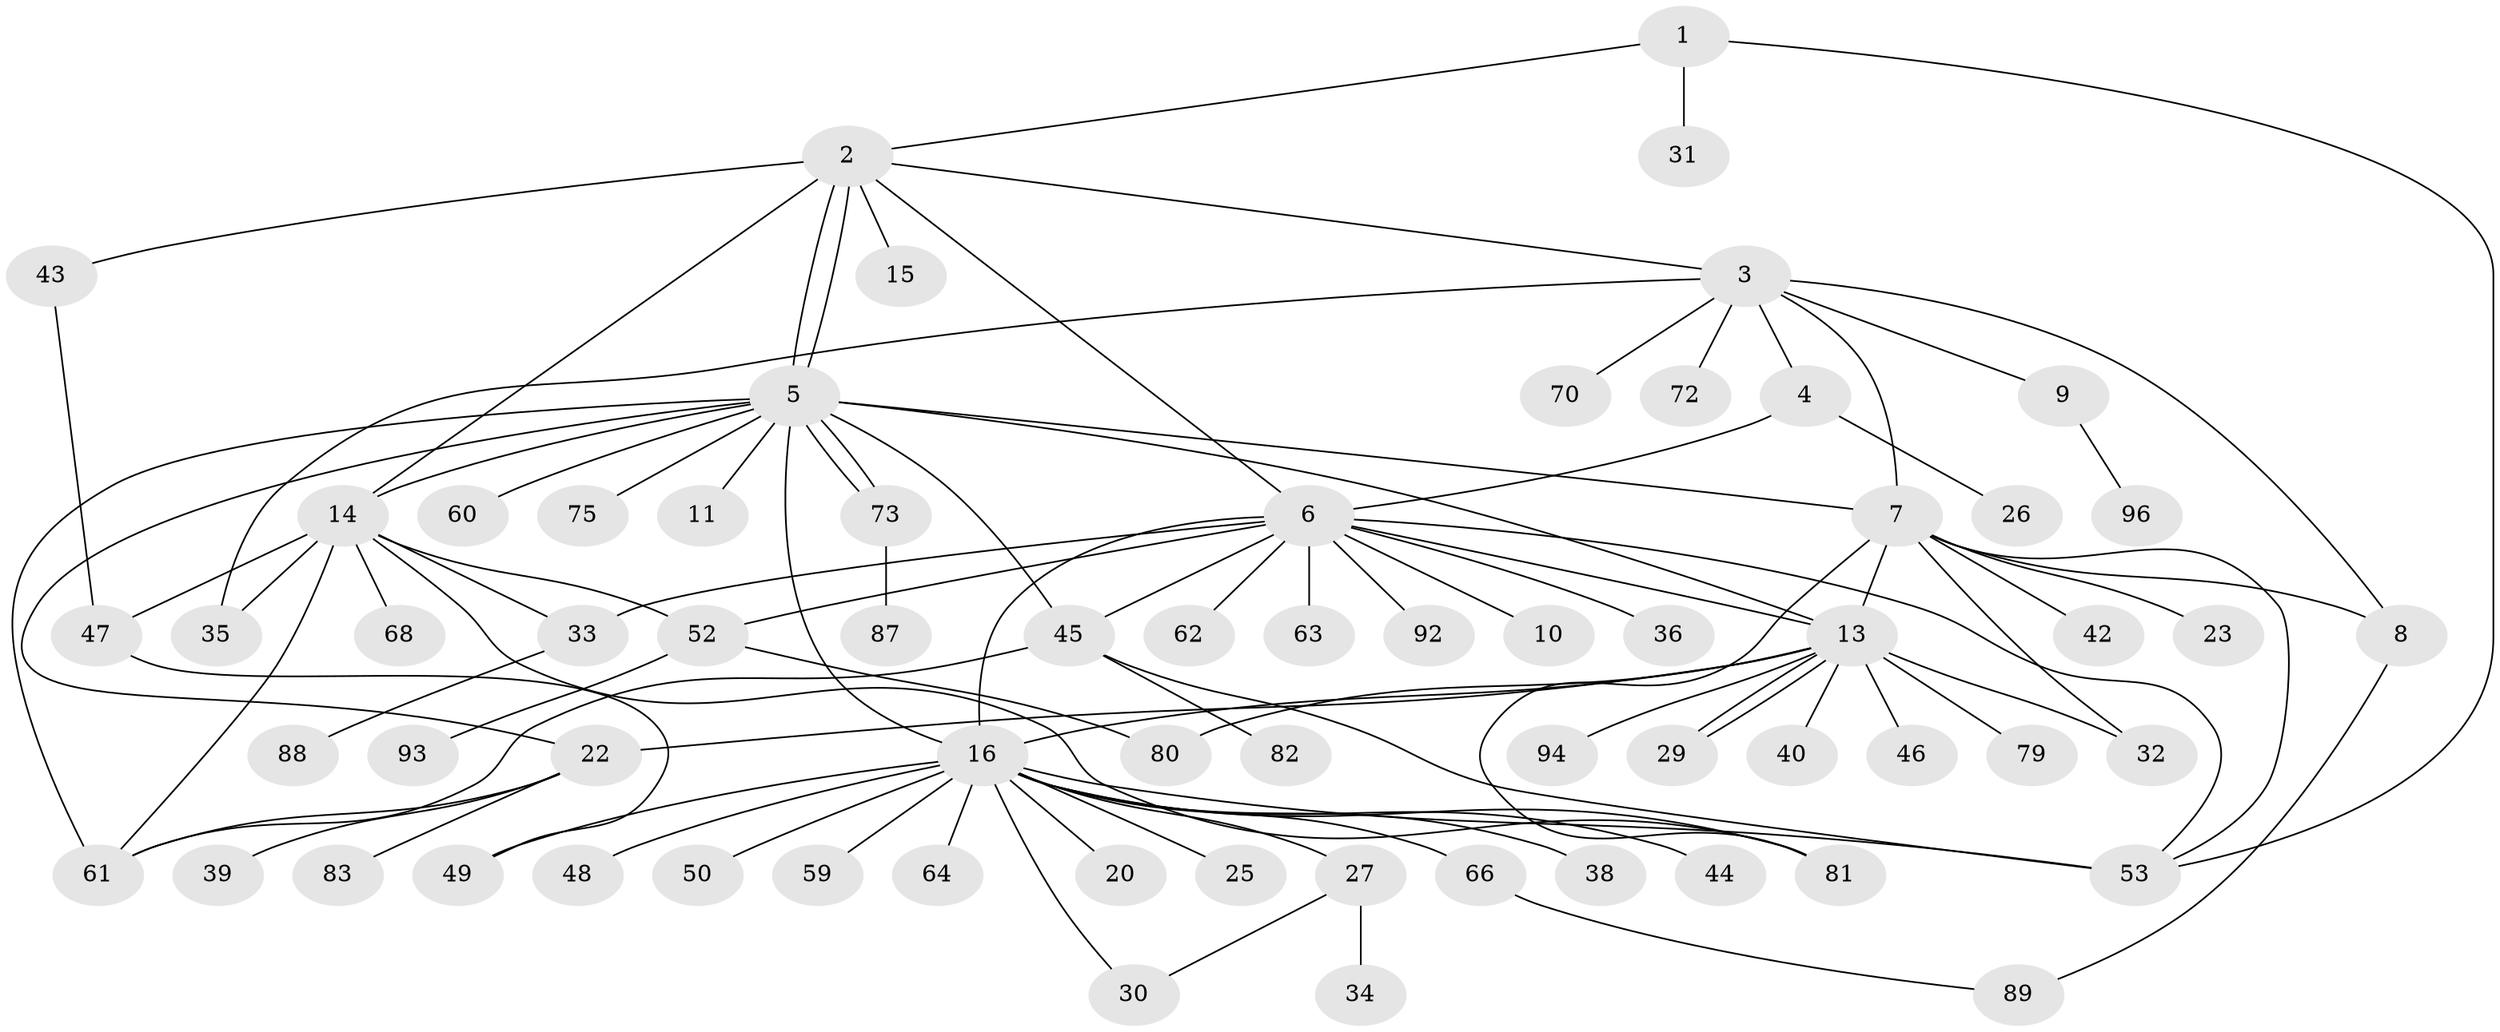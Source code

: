 // original degree distribution, {4: 0.0625, 9: 0.020833333333333332, 8: 0.010416666666666666, 2: 0.2604166666666667, 17: 0.010416666666666666, 11: 0.010416666666666666, 10: 0.020833333333333332, 1: 0.4583333333333333, 19: 0.010416666666666666, 3: 0.10416666666666667, 5: 0.010416666666666666, 6: 0.020833333333333332}
// Generated by graph-tools (version 1.1) at 2025/11/02/27/25 16:11:11]
// undirected, 67 vertices, 97 edges
graph export_dot {
graph [start="1"]
  node [color=gray90,style=filled];
  1 [super="+28"];
  2 [super="+18"];
  3 [super="+85"];
  4 [super="+19"];
  5 [super="+24"];
  6 [super="+65"];
  7 [super="+71"];
  8 [super="+37"];
  9 [super="+12"];
  10;
  11;
  13 [super="+74"];
  14 [super="+41"];
  15;
  16 [super="+17"];
  20 [super="+21"];
  22;
  23;
  25;
  26;
  27;
  29;
  30 [super="+55"];
  31;
  32;
  33 [super="+78"];
  34;
  35 [super="+58"];
  36;
  38 [super="+54"];
  39 [super="+69"];
  40;
  42;
  43 [super="+95"];
  44;
  45 [super="+90"];
  46;
  47 [super="+51"];
  48;
  49;
  50 [super="+56"];
  52 [super="+57"];
  53 [super="+77"];
  59;
  60;
  61 [super="+86"];
  62;
  63 [super="+67"];
  64;
  66;
  68 [super="+76"];
  70;
  72;
  73 [super="+91"];
  75;
  79;
  80 [super="+84"];
  81;
  82;
  83;
  87;
  88;
  89;
  92;
  93;
  94;
  96;
  1 -- 2;
  1 -- 31;
  1 -- 53;
  2 -- 3;
  2 -- 5;
  2 -- 5;
  2 -- 6;
  2 -- 14;
  2 -- 15;
  2 -- 43;
  3 -- 4;
  3 -- 7;
  3 -- 8;
  3 -- 9;
  3 -- 70;
  3 -- 72;
  3 -- 35;
  4 -- 26;
  4 -- 6;
  5 -- 7;
  5 -- 11;
  5 -- 13 [weight=2];
  5 -- 14;
  5 -- 16;
  5 -- 22;
  5 -- 45;
  5 -- 60;
  5 -- 61 [weight=2];
  5 -- 73;
  5 -- 73;
  5 -- 75;
  6 -- 10;
  6 -- 36;
  6 -- 52;
  6 -- 62;
  6 -- 63;
  6 -- 92;
  6 -- 16;
  6 -- 45;
  6 -- 13;
  6 -- 33;
  6 -- 53;
  7 -- 13;
  7 -- 23;
  7 -- 32;
  7 -- 42;
  7 -- 81;
  7 -- 8;
  7 -- 53;
  8 -- 89;
  9 -- 96;
  13 -- 16;
  13 -- 22;
  13 -- 29;
  13 -- 29;
  13 -- 40;
  13 -- 46;
  13 -- 79;
  13 -- 32;
  13 -- 80;
  13 -- 94;
  14 -- 33;
  14 -- 35;
  14 -- 47;
  14 -- 68;
  14 -- 81;
  14 -- 52;
  14 -- 61;
  16 -- 20;
  16 -- 25;
  16 -- 27;
  16 -- 38;
  16 -- 44;
  16 -- 48;
  16 -- 49;
  16 -- 50;
  16 -- 53 [weight=2];
  16 -- 59;
  16 -- 64;
  16 -- 66;
  16 -- 81;
  16 -- 30;
  22 -- 39;
  22 -- 83;
  22 -- 61;
  27 -- 30;
  27 -- 34;
  33 -- 88;
  43 -- 47;
  45 -- 53;
  45 -- 61;
  45 -- 82;
  47 -- 49;
  52 -- 93;
  52 -- 80;
  66 -- 89;
  73 -- 87;
}
